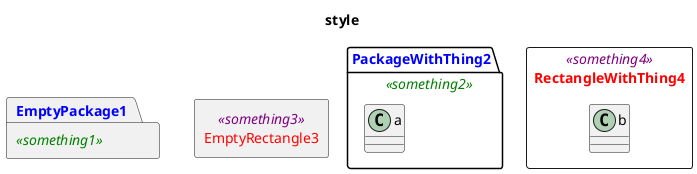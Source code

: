 {
  "sha1": "sk9xspjf34okwdu0u4r0swond0nal6b",
  "insertion": {
    "when": "2024-06-04T17:28:45.180Z",
    "url": "https://github.com/plantuml/plantuml/issues/1464#issuecomment-1596916553",
    "user": "plantuml@gmail.com"
  }
}
@startuml

title style

allowmixing

<style>
rectangle {
    fontColor orange
    title {
        fontColor red
    }
    stereotype {
        fontColor purple
    }
}

package {
    title {
        fontColor blue
    }
    stereotype {
        fontColor green
    }
}
</style>

package EmptyPackage1 <<something1>>

package PackageWithThing2 <<something2>> {
    class a
}

rectangle EmptyRectangle3 <<something3>>

rectangle RectangleWithThing4 <<something4>> {
    class b
}

@enduml
